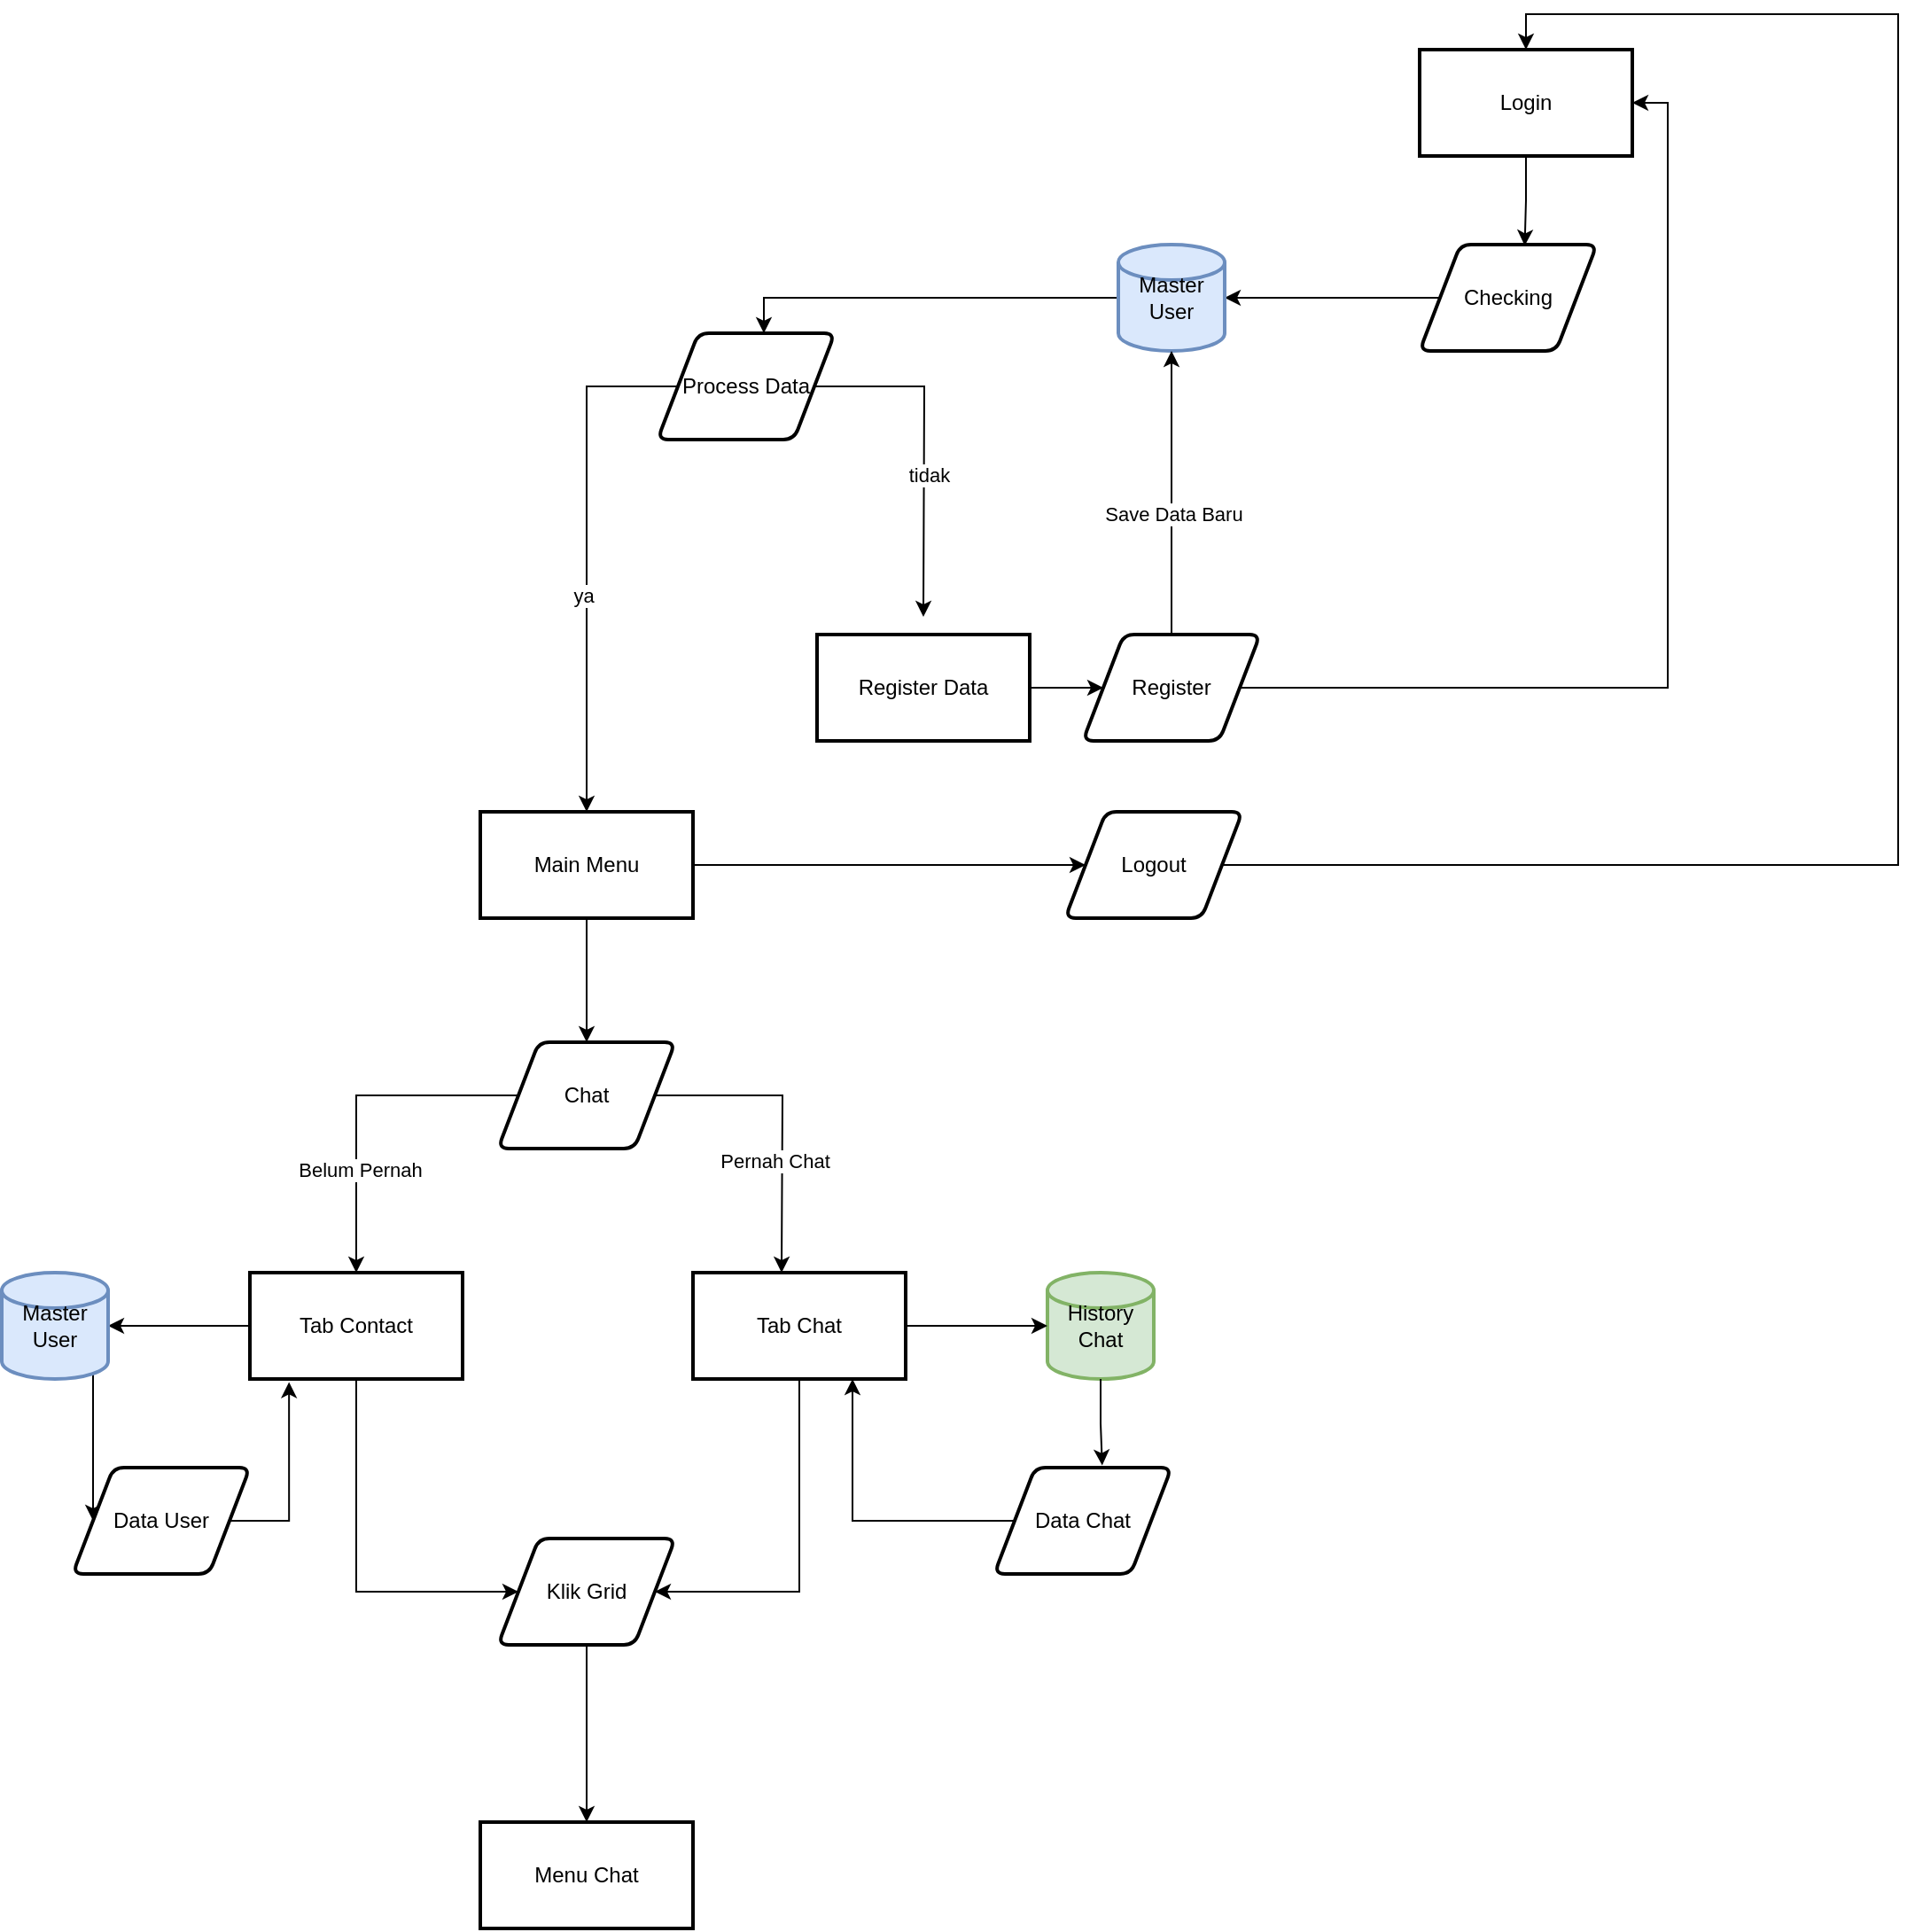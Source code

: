 <mxfile version="27.0.5">
  <diagram name="Page-1" id="HVKygkAhP3OE_UrIWdc7">
    <mxGraphModel dx="2452" dy="1035" grid="1" gridSize="10" guides="1" tooltips="1" connect="1" arrows="1" fold="1" page="1" pageScale="1" pageWidth="850" pageHeight="1100" math="0" shadow="0">
      <root>
        <mxCell id="0" />
        <mxCell id="1" parent="0" />
        <mxCell id="OYDAIeJwHk2ZWw7TDh-2-5" value="" style="edgeStyle=orthogonalEdgeStyle;rounded=0;orthogonalLoop=1;jettySize=auto;html=1;" parent="1" source="OYDAIeJwHk2ZWw7TDh-2-2" target="OYDAIeJwHk2ZWw7TDh-2-3" edge="1">
          <mxGeometry relative="1" as="geometry" />
        </mxCell>
        <mxCell id="OYDAIeJwHk2ZWw7TDh-2-2" value="Checking" style="shape=parallelogram;html=1;strokeWidth=2;perimeter=parallelogramPerimeter;whiteSpace=wrap;rounded=1;arcSize=12;size=0.23;" parent="1" vertex="1">
          <mxGeometry x="440" y="140" width="100" height="60" as="geometry" />
        </mxCell>
        <mxCell id="OYDAIeJwHk2ZWw7TDh-2-7" value="" style="edgeStyle=orthogonalEdgeStyle;rounded=0;orthogonalLoop=1;jettySize=auto;html=1;entryX=0.6;entryY=0;entryDx=0;entryDy=0;entryPerimeter=0;" parent="1" source="OYDAIeJwHk2ZWw7TDh-2-3" target="OYDAIeJwHk2ZWw7TDh-2-9" edge="1">
          <mxGeometry relative="1" as="geometry">
            <mxPoint x="60" y="180" as="targetPoint" />
          </mxGeometry>
        </mxCell>
        <mxCell id="OYDAIeJwHk2ZWw7TDh-2-3" value="Master&lt;div&gt;User&lt;/div&gt;" style="strokeWidth=2;html=1;shape=mxgraph.flowchart.database;whiteSpace=wrap;fillColor=#dae8fc;strokeColor=#6c8ebf;" parent="1" vertex="1">
          <mxGeometry x="270" y="140" width="60" height="60" as="geometry" />
        </mxCell>
        <mxCell id="OYDAIeJwHk2ZWw7TDh-2-8" value="Login" style="whiteSpace=wrap;html=1;strokeWidth=2;" parent="1" vertex="1">
          <mxGeometry x="440" y="30" width="120" height="60" as="geometry" />
        </mxCell>
        <mxCell id="OYDAIeJwHk2ZWw7TDh-2-19" style="edgeStyle=orthogonalEdgeStyle;rounded=0;orthogonalLoop=1;jettySize=auto;html=1;exitX=1;exitY=0.5;exitDx=0;exitDy=0;" parent="1" source="OYDAIeJwHk2ZWw7TDh-2-9" edge="1">
          <mxGeometry relative="1" as="geometry">
            <mxPoint x="160" y="350" as="targetPoint" />
          </mxGeometry>
        </mxCell>
        <mxCell id="OYDAIeJwHk2ZWw7TDh-2-22" value="tidak" style="edgeLabel;html=1;align=center;verticalAlign=middle;resizable=0;points=[];" parent="OYDAIeJwHk2ZWw7TDh-2-19" vertex="1" connectable="0">
          <mxGeometry x="0.167" y="2" relative="1" as="geometry">
            <mxPoint as="offset" />
          </mxGeometry>
        </mxCell>
        <mxCell id="OYDAIeJwHk2ZWw7TDh-2-20" style="edgeStyle=orthogonalEdgeStyle;rounded=0;orthogonalLoop=1;jettySize=auto;html=1;exitX=0;exitY=0.5;exitDx=0;exitDy=0;entryX=0.5;entryY=0;entryDx=0;entryDy=0;" parent="1" source="OYDAIeJwHk2ZWw7TDh-2-9" target="OYDAIeJwHk2ZWw7TDh-2-11" edge="1">
          <mxGeometry relative="1" as="geometry">
            <mxPoint x="-30" y="350" as="targetPoint" />
            <Array as="points">
              <mxPoint x="-30" y="220" />
            </Array>
          </mxGeometry>
        </mxCell>
        <mxCell id="OYDAIeJwHk2ZWw7TDh-2-21" value="ya" style="edgeLabel;html=1;align=center;verticalAlign=middle;resizable=0;points=[];" parent="OYDAIeJwHk2ZWw7TDh-2-20" vertex="1" connectable="0">
          <mxGeometry x="0.16" y="-2" relative="1" as="geometry">
            <mxPoint as="offset" />
          </mxGeometry>
        </mxCell>
        <mxCell id="OYDAIeJwHk2ZWw7TDh-2-9" value="Process Data" style="shape=parallelogram;html=1;strokeWidth=2;perimeter=parallelogramPerimeter;whiteSpace=wrap;rounded=1;arcSize=12;size=0.23;" parent="1" vertex="1">
          <mxGeometry x="10" y="190" width="100" height="60" as="geometry" />
        </mxCell>
        <mxCell id="OYDAIeJwHk2ZWw7TDh-2-31" value="" style="edgeStyle=orthogonalEdgeStyle;rounded=0;orthogonalLoop=1;jettySize=auto;html=1;" parent="1" source="OYDAIeJwHk2ZWw7TDh-2-11" target="OYDAIeJwHk2ZWw7TDh-2-30" edge="1">
          <mxGeometry relative="1" as="geometry" />
        </mxCell>
        <mxCell id="OYDAIeJwHk2ZWw7TDh-2-58" style="edgeStyle=orthogonalEdgeStyle;rounded=0;orthogonalLoop=1;jettySize=auto;html=1;exitX=1;exitY=0.5;exitDx=0;exitDy=0;entryX=0;entryY=0.5;entryDx=0;entryDy=0;" parent="1" source="OYDAIeJwHk2ZWw7TDh-2-11" target="OYDAIeJwHk2ZWw7TDh-2-57" edge="1">
          <mxGeometry relative="1" as="geometry" />
        </mxCell>
        <mxCell id="OYDAIeJwHk2ZWw7TDh-2-11" value="Main Menu" style="whiteSpace=wrap;html=1;strokeWidth=2;" parent="1" vertex="1">
          <mxGeometry x="-90" y="460" width="120" height="60" as="geometry" />
        </mxCell>
        <mxCell id="OYDAIeJwHk2ZWw7TDh-2-26" value="" style="edgeStyle=orthogonalEdgeStyle;rounded=0;orthogonalLoop=1;jettySize=auto;html=1;" parent="1" source="OYDAIeJwHk2ZWw7TDh-2-16" target="OYDAIeJwHk2ZWw7TDh-2-25" edge="1">
          <mxGeometry relative="1" as="geometry" />
        </mxCell>
        <mxCell id="OYDAIeJwHk2ZWw7TDh-2-16" value="Register Data" style="whiteSpace=wrap;html=1;strokeWidth=2;" parent="1" vertex="1">
          <mxGeometry x="100" y="360" width="120" height="60" as="geometry" />
        </mxCell>
        <mxCell id="OYDAIeJwHk2ZWw7TDh-2-24" style="edgeStyle=orthogonalEdgeStyle;rounded=0;orthogonalLoop=1;jettySize=auto;html=1;exitX=0.5;exitY=1;exitDx=0;exitDy=0;entryX=0.593;entryY=0.011;entryDx=0;entryDy=0;entryPerimeter=0;" parent="1" source="OYDAIeJwHk2ZWw7TDh-2-8" target="OYDAIeJwHk2ZWw7TDh-2-2" edge="1">
          <mxGeometry relative="1" as="geometry" />
        </mxCell>
        <mxCell id="OYDAIeJwHk2ZWw7TDh-2-29" style="edgeStyle=orthogonalEdgeStyle;rounded=0;orthogonalLoop=1;jettySize=auto;html=1;exitX=1;exitY=0.5;exitDx=0;exitDy=0;entryX=1;entryY=0.5;entryDx=0;entryDy=0;" parent="1" source="OYDAIeJwHk2ZWw7TDh-2-25" target="OYDAIeJwHk2ZWw7TDh-2-8" edge="1">
          <mxGeometry relative="1" as="geometry" />
        </mxCell>
        <mxCell id="OYDAIeJwHk2ZWw7TDh-2-25" value="Register" style="shape=parallelogram;html=1;strokeWidth=2;perimeter=parallelogramPerimeter;whiteSpace=wrap;rounded=1;arcSize=12;size=0.23;" parent="1" vertex="1">
          <mxGeometry x="250" y="360" width="100" height="60" as="geometry" />
        </mxCell>
        <mxCell id="OYDAIeJwHk2ZWw7TDh-2-27" style="edgeStyle=orthogonalEdgeStyle;rounded=0;orthogonalLoop=1;jettySize=auto;html=1;exitX=0.5;exitY=0;exitDx=0;exitDy=0;entryX=0.5;entryY=1;entryDx=0;entryDy=0;entryPerimeter=0;" parent="1" source="OYDAIeJwHk2ZWw7TDh-2-25" target="OYDAIeJwHk2ZWw7TDh-2-3" edge="1">
          <mxGeometry relative="1" as="geometry" />
        </mxCell>
        <mxCell id="OYDAIeJwHk2ZWw7TDh-2-28" value="Save Data Baru" style="edgeLabel;html=1;align=center;verticalAlign=middle;resizable=0;points=[];" parent="OYDAIeJwHk2ZWw7TDh-2-27" vertex="1" connectable="0">
          <mxGeometry x="-0.141" y="-1" relative="1" as="geometry">
            <mxPoint as="offset" />
          </mxGeometry>
        </mxCell>
        <mxCell id="OYDAIeJwHk2ZWw7TDh-2-34" style="edgeStyle=orthogonalEdgeStyle;rounded=0;orthogonalLoop=1;jettySize=auto;html=1;exitX=0;exitY=0.5;exitDx=0;exitDy=0;entryX=0.5;entryY=0;entryDx=0;entryDy=0;" parent="1" source="OYDAIeJwHk2ZWw7TDh-2-30" target="OYDAIeJwHk2ZWw7TDh-2-32" edge="1">
          <mxGeometry relative="1" as="geometry" />
        </mxCell>
        <mxCell id="OYDAIeJwHk2ZWw7TDh-2-37" value="Belum Pernah" style="edgeLabel;html=1;align=center;verticalAlign=middle;resizable=0;points=[];" parent="OYDAIeJwHk2ZWw7TDh-2-34" vertex="1" connectable="0">
          <mxGeometry x="0.391" y="2" relative="1" as="geometry">
            <mxPoint as="offset" />
          </mxGeometry>
        </mxCell>
        <mxCell id="OYDAIeJwHk2ZWw7TDh-2-35" style="edgeStyle=orthogonalEdgeStyle;rounded=0;orthogonalLoop=1;jettySize=auto;html=1;exitX=1;exitY=0.5;exitDx=0;exitDy=0;" parent="1" source="OYDAIeJwHk2ZWw7TDh-2-30" edge="1">
          <mxGeometry relative="1" as="geometry">
            <mxPoint x="80" y="720" as="targetPoint" />
          </mxGeometry>
        </mxCell>
        <mxCell id="OYDAIeJwHk2ZWw7TDh-2-36" value="Pernah Chat" style="edgeLabel;html=1;align=center;verticalAlign=middle;resizable=0;points=[];" parent="OYDAIeJwHk2ZWw7TDh-2-35" vertex="1" connectable="0">
          <mxGeometry x="0.268" y="-5" relative="1" as="geometry">
            <mxPoint as="offset" />
          </mxGeometry>
        </mxCell>
        <mxCell id="OYDAIeJwHk2ZWw7TDh-2-30" value="Chat" style="shape=parallelogram;html=1;strokeWidth=2;perimeter=parallelogramPerimeter;whiteSpace=wrap;rounded=1;arcSize=12;size=0.23;" parent="1" vertex="1">
          <mxGeometry x="-80" y="590" width="100" height="60" as="geometry" />
        </mxCell>
        <mxCell id="OYDAIeJwHk2ZWw7TDh-2-40" style="edgeStyle=orthogonalEdgeStyle;rounded=0;orthogonalLoop=1;jettySize=auto;html=1;exitX=0.5;exitY=1;exitDx=0;exitDy=0;entryX=0;entryY=0.5;entryDx=0;entryDy=0;" parent="1" source="OYDAIeJwHk2ZWw7TDh-2-32" target="OYDAIeJwHk2ZWw7TDh-2-38" edge="1">
          <mxGeometry relative="1" as="geometry">
            <Array as="points">
              <mxPoint x="-160" y="900" />
            </Array>
          </mxGeometry>
        </mxCell>
        <mxCell id="OYDAIeJwHk2ZWw7TDh-2-46" value="" style="edgeStyle=orthogonalEdgeStyle;rounded=0;orthogonalLoop=1;jettySize=auto;html=1;" parent="1" source="OYDAIeJwHk2ZWw7TDh-2-32" target="OYDAIeJwHk2ZWw7TDh-2-45" edge="1">
          <mxGeometry relative="1" as="geometry" />
        </mxCell>
        <mxCell id="OYDAIeJwHk2ZWw7TDh-2-32" value="Tab Contact" style="whiteSpace=wrap;html=1;strokeWidth=2;" parent="1" vertex="1">
          <mxGeometry x="-220" y="720" width="120" height="60" as="geometry" />
        </mxCell>
        <mxCell id="OYDAIeJwHk2ZWw7TDh-2-39" style="edgeStyle=orthogonalEdgeStyle;rounded=0;orthogonalLoop=1;jettySize=auto;html=1;exitX=0.5;exitY=1;exitDx=0;exitDy=0;entryX=1;entryY=0.5;entryDx=0;entryDy=0;" parent="1" source="OYDAIeJwHk2ZWw7TDh-2-33" target="OYDAIeJwHk2ZWw7TDh-2-38" edge="1">
          <mxGeometry relative="1" as="geometry">
            <Array as="points">
              <mxPoint x="90" y="900" />
            </Array>
          </mxGeometry>
        </mxCell>
        <mxCell id="OYDAIeJwHk2ZWw7TDh-2-33" value="Tab Chat" style="whiteSpace=wrap;html=1;strokeWidth=2;" parent="1" vertex="1">
          <mxGeometry x="30" y="720" width="120" height="60" as="geometry" />
        </mxCell>
        <mxCell id="OYDAIeJwHk2ZWw7TDh-2-43" value="" style="edgeStyle=orthogonalEdgeStyle;rounded=0;orthogonalLoop=1;jettySize=auto;html=1;" parent="1" source="OYDAIeJwHk2ZWw7TDh-2-38" target="OYDAIeJwHk2ZWw7TDh-2-42" edge="1">
          <mxGeometry relative="1" as="geometry" />
        </mxCell>
        <mxCell id="OYDAIeJwHk2ZWw7TDh-2-38" value="Klik Grid" style="shape=parallelogram;html=1;strokeWidth=2;perimeter=parallelogramPerimeter;whiteSpace=wrap;rounded=1;arcSize=12;size=0.23;" parent="1" vertex="1">
          <mxGeometry x="-80" y="870" width="100" height="60" as="geometry" />
        </mxCell>
        <mxCell id="OYDAIeJwHk2ZWw7TDh-2-42" value="Menu Chat" style="whiteSpace=wrap;html=1;strokeWidth=2;" parent="1" vertex="1">
          <mxGeometry x="-90" y="1030" width="120" height="60" as="geometry" />
        </mxCell>
        <mxCell id="OYDAIeJwHk2ZWw7TDh-2-44" value="History Chat" style="strokeWidth=2;html=1;shape=mxgraph.flowchart.database;whiteSpace=wrap;fillColor=#d5e8d4;strokeColor=#82b366;" parent="1" vertex="1">
          <mxGeometry x="230" y="720" width="60" height="60" as="geometry" />
        </mxCell>
        <mxCell id="OYDAIeJwHk2ZWw7TDh-2-49" style="edgeStyle=orthogonalEdgeStyle;rounded=0;orthogonalLoop=1;jettySize=auto;html=1;exitX=0.5;exitY=1;exitDx=0;exitDy=0;exitPerimeter=0;entryX=0;entryY=0.5;entryDx=0;entryDy=0;" parent="1" source="OYDAIeJwHk2ZWw7TDh-2-45" target="OYDAIeJwHk2ZWw7TDh-2-48" edge="1">
          <mxGeometry relative="1" as="geometry">
            <Array as="points">
              <mxPoint x="-330" y="760" />
            </Array>
          </mxGeometry>
        </mxCell>
        <mxCell id="OYDAIeJwHk2ZWw7TDh-2-45" value="Master&lt;div&gt;User&lt;/div&gt;" style="strokeWidth=2;html=1;shape=mxgraph.flowchart.database;whiteSpace=wrap;fillColor=#dae8fc;strokeColor=#6c8ebf;" parent="1" vertex="1">
          <mxGeometry x="-360" y="720" width="60" height="60" as="geometry" />
        </mxCell>
        <mxCell id="OYDAIeJwHk2ZWw7TDh-2-48" value="Data User" style="shape=parallelogram;html=1;strokeWidth=2;perimeter=parallelogramPerimeter;whiteSpace=wrap;rounded=1;arcSize=12;size=0.23;" parent="1" vertex="1">
          <mxGeometry x="-320" y="830" width="100" height="60" as="geometry" />
        </mxCell>
        <mxCell id="OYDAIeJwHk2ZWw7TDh-2-50" style="edgeStyle=orthogonalEdgeStyle;rounded=0;orthogonalLoop=1;jettySize=auto;html=1;exitX=1;exitY=0.5;exitDx=0;exitDy=0;entryX=0.184;entryY=1.029;entryDx=0;entryDy=0;entryPerimeter=0;" parent="1" source="OYDAIeJwHk2ZWw7TDh-2-48" target="OYDAIeJwHk2ZWw7TDh-2-32" edge="1">
          <mxGeometry relative="1" as="geometry">
            <Array as="points">
              <mxPoint x="-198" y="860" />
            </Array>
          </mxGeometry>
        </mxCell>
        <mxCell id="OYDAIeJwHk2ZWw7TDh-2-51" style="edgeStyle=orthogonalEdgeStyle;rounded=0;orthogonalLoop=1;jettySize=auto;html=1;exitX=1;exitY=0.5;exitDx=0;exitDy=0;entryX=0;entryY=0.5;entryDx=0;entryDy=0;entryPerimeter=0;" parent="1" source="OYDAIeJwHk2ZWw7TDh-2-33" target="OYDAIeJwHk2ZWw7TDh-2-44" edge="1">
          <mxGeometry relative="1" as="geometry" />
        </mxCell>
        <mxCell id="OYDAIeJwHk2ZWw7TDh-2-54" style="edgeStyle=orthogonalEdgeStyle;rounded=0;orthogonalLoop=1;jettySize=auto;html=1;exitX=0;exitY=0.5;exitDx=0;exitDy=0;entryX=0.75;entryY=1;entryDx=0;entryDy=0;" parent="1" source="OYDAIeJwHk2ZWw7TDh-2-52" target="OYDAIeJwHk2ZWw7TDh-2-33" edge="1">
          <mxGeometry relative="1" as="geometry" />
        </mxCell>
        <mxCell id="OYDAIeJwHk2ZWw7TDh-2-52" value="Data Chat" style="shape=parallelogram;html=1;strokeWidth=2;perimeter=parallelogramPerimeter;whiteSpace=wrap;rounded=1;arcSize=12;size=0.23;" parent="1" vertex="1">
          <mxGeometry x="200" y="830" width="100" height="60" as="geometry" />
        </mxCell>
        <mxCell id="OYDAIeJwHk2ZWw7TDh-2-53" style="edgeStyle=orthogonalEdgeStyle;rounded=0;orthogonalLoop=1;jettySize=auto;html=1;exitX=0.5;exitY=1;exitDx=0;exitDy=0;exitPerimeter=0;entryX=0.609;entryY=-0.02;entryDx=0;entryDy=0;entryPerimeter=0;" parent="1" source="OYDAIeJwHk2ZWw7TDh-2-44" target="OYDAIeJwHk2ZWw7TDh-2-52" edge="1">
          <mxGeometry relative="1" as="geometry" />
        </mxCell>
        <mxCell id="OYDAIeJwHk2ZWw7TDh-2-59" style="edgeStyle=orthogonalEdgeStyle;rounded=0;orthogonalLoop=1;jettySize=auto;html=1;exitX=1;exitY=0.5;exitDx=0;exitDy=0;entryX=0.5;entryY=0;entryDx=0;entryDy=0;" parent="1" source="OYDAIeJwHk2ZWw7TDh-2-57" target="OYDAIeJwHk2ZWw7TDh-2-8" edge="1">
          <mxGeometry relative="1" as="geometry">
            <Array as="points">
              <mxPoint x="710" y="490" />
              <mxPoint x="710" y="10" />
              <mxPoint x="500" y="10" />
            </Array>
          </mxGeometry>
        </mxCell>
        <mxCell id="OYDAIeJwHk2ZWw7TDh-2-57" value="Logout" style="shape=parallelogram;html=1;strokeWidth=2;perimeter=parallelogramPerimeter;whiteSpace=wrap;rounded=1;arcSize=12;size=0.23;" parent="1" vertex="1">
          <mxGeometry x="240" y="460" width="100" height="60" as="geometry" />
        </mxCell>
      </root>
    </mxGraphModel>
  </diagram>
</mxfile>
